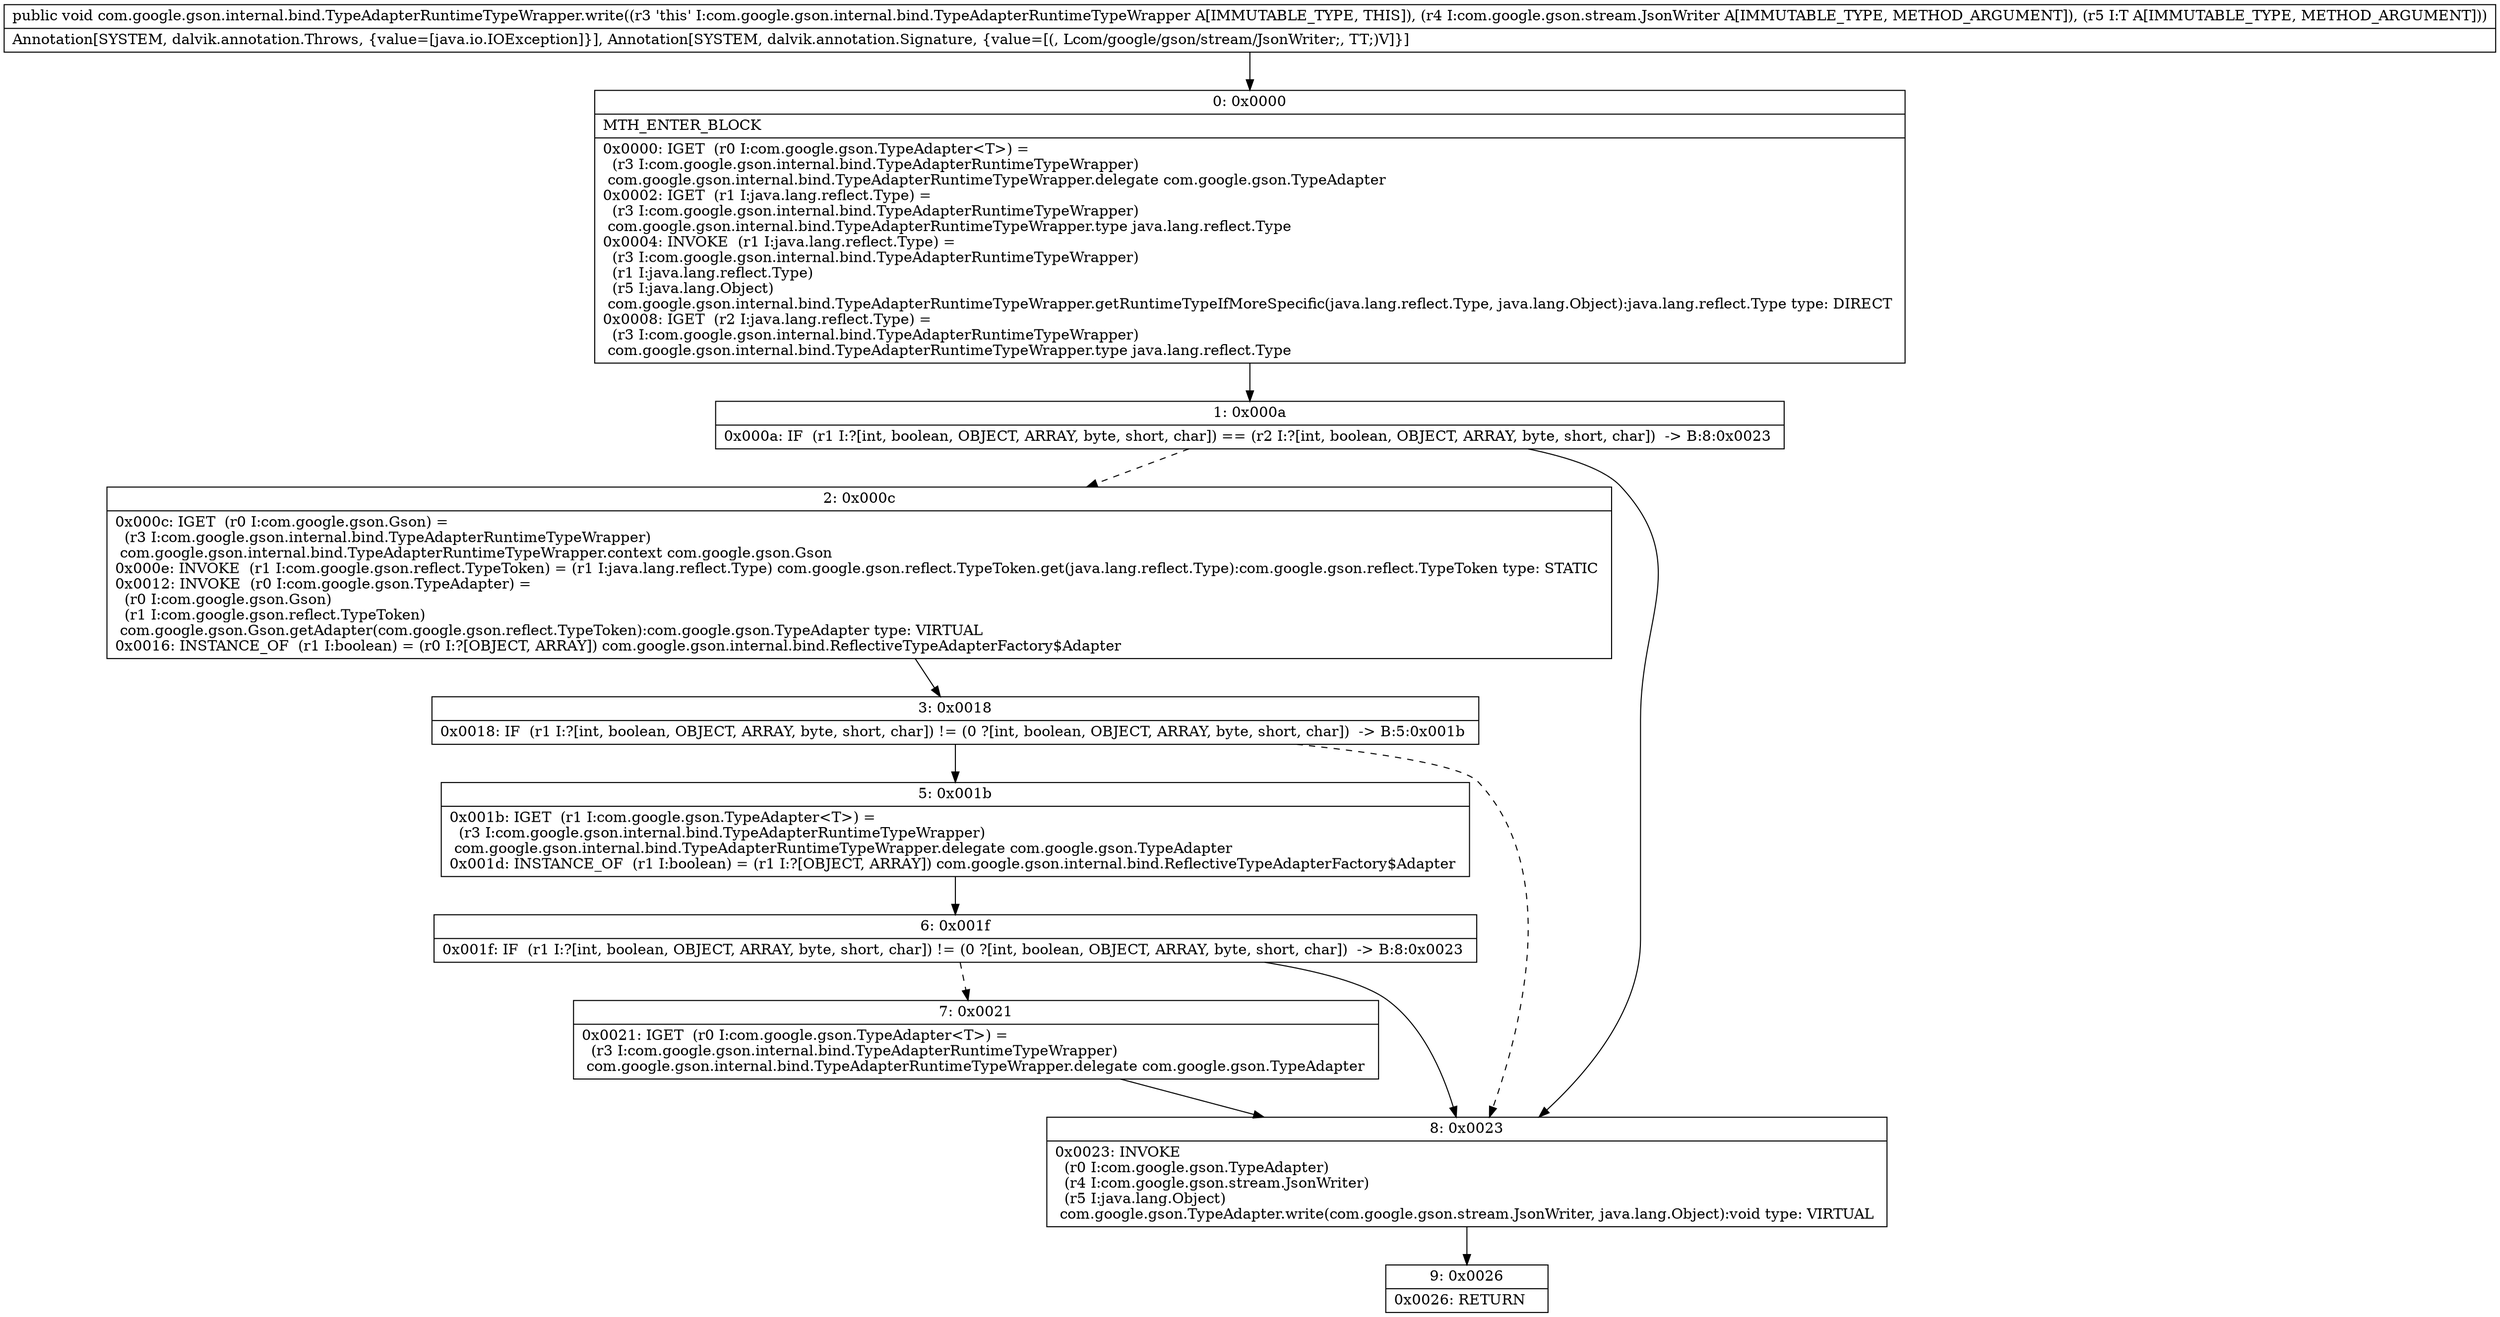 digraph "CFG forcom.google.gson.internal.bind.TypeAdapterRuntimeTypeWrapper.write(Lcom\/google\/gson\/stream\/JsonWriter;Ljava\/lang\/Object;)V" {
Node_0 [shape=record,label="{0\:\ 0x0000|MTH_ENTER_BLOCK\l|0x0000: IGET  (r0 I:com.google.gson.TypeAdapter\<T\>) = \l  (r3 I:com.google.gson.internal.bind.TypeAdapterRuntimeTypeWrapper)\l com.google.gson.internal.bind.TypeAdapterRuntimeTypeWrapper.delegate com.google.gson.TypeAdapter \l0x0002: IGET  (r1 I:java.lang.reflect.Type) = \l  (r3 I:com.google.gson.internal.bind.TypeAdapterRuntimeTypeWrapper)\l com.google.gson.internal.bind.TypeAdapterRuntimeTypeWrapper.type java.lang.reflect.Type \l0x0004: INVOKE  (r1 I:java.lang.reflect.Type) = \l  (r3 I:com.google.gson.internal.bind.TypeAdapterRuntimeTypeWrapper)\l  (r1 I:java.lang.reflect.Type)\l  (r5 I:java.lang.Object)\l com.google.gson.internal.bind.TypeAdapterRuntimeTypeWrapper.getRuntimeTypeIfMoreSpecific(java.lang.reflect.Type, java.lang.Object):java.lang.reflect.Type type: DIRECT \l0x0008: IGET  (r2 I:java.lang.reflect.Type) = \l  (r3 I:com.google.gson.internal.bind.TypeAdapterRuntimeTypeWrapper)\l com.google.gson.internal.bind.TypeAdapterRuntimeTypeWrapper.type java.lang.reflect.Type \l}"];
Node_1 [shape=record,label="{1\:\ 0x000a|0x000a: IF  (r1 I:?[int, boolean, OBJECT, ARRAY, byte, short, char]) == (r2 I:?[int, boolean, OBJECT, ARRAY, byte, short, char])  \-\> B:8:0x0023 \l}"];
Node_2 [shape=record,label="{2\:\ 0x000c|0x000c: IGET  (r0 I:com.google.gson.Gson) = \l  (r3 I:com.google.gson.internal.bind.TypeAdapterRuntimeTypeWrapper)\l com.google.gson.internal.bind.TypeAdapterRuntimeTypeWrapper.context com.google.gson.Gson \l0x000e: INVOKE  (r1 I:com.google.gson.reflect.TypeToken) = (r1 I:java.lang.reflect.Type) com.google.gson.reflect.TypeToken.get(java.lang.reflect.Type):com.google.gson.reflect.TypeToken type: STATIC \l0x0012: INVOKE  (r0 I:com.google.gson.TypeAdapter) = \l  (r0 I:com.google.gson.Gson)\l  (r1 I:com.google.gson.reflect.TypeToken)\l com.google.gson.Gson.getAdapter(com.google.gson.reflect.TypeToken):com.google.gson.TypeAdapter type: VIRTUAL \l0x0016: INSTANCE_OF  (r1 I:boolean) = (r0 I:?[OBJECT, ARRAY]) com.google.gson.internal.bind.ReflectiveTypeAdapterFactory$Adapter \l}"];
Node_3 [shape=record,label="{3\:\ 0x0018|0x0018: IF  (r1 I:?[int, boolean, OBJECT, ARRAY, byte, short, char]) != (0 ?[int, boolean, OBJECT, ARRAY, byte, short, char])  \-\> B:5:0x001b \l}"];
Node_5 [shape=record,label="{5\:\ 0x001b|0x001b: IGET  (r1 I:com.google.gson.TypeAdapter\<T\>) = \l  (r3 I:com.google.gson.internal.bind.TypeAdapterRuntimeTypeWrapper)\l com.google.gson.internal.bind.TypeAdapterRuntimeTypeWrapper.delegate com.google.gson.TypeAdapter \l0x001d: INSTANCE_OF  (r1 I:boolean) = (r1 I:?[OBJECT, ARRAY]) com.google.gson.internal.bind.ReflectiveTypeAdapterFactory$Adapter \l}"];
Node_6 [shape=record,label="{6\:\ 0x001f|0x001f: IF  (r1 I:?[int, boolean, OBJECT, ARRAY, byte, short, char]) != (0 ?[int, boolean, OBJECT, ARRAY, byte, short, char])  \-\> B:8:0x0023 \l}"];
Node_7 [shape=record,label="{7\:\ 0x0021|0x0021: IGET  (r0 I:com.google.gson.TypeAdapter\<T\>) = \l  (r3 I:com.google.gson.internal.bind.TypeAdapterRuntimeTypeWrapper)\l com.google.gson.internal.bind.TypeAdapterRuntimeTypeWrapper.delegate com.google.gson.TypeAdapter \l}"];
Node_8 [shape=record,label="{8\:\ 0x0023|0x0023: INVOKE  \l  (r0 I:com.google.gson.TypeAdapter)\l  (r4 I:com.google.gson.stream.JsonWriter)\l  (r5 I:java.lang.Object)\l com.google.gson.TypeAdapter.write(com.google.gson.stream.JsonWriter, java.lang.Object):void type: VIRTUAL \l}"];
Node_9 [shape=record,label="{9\:\ 0x0026|0x0026: RETURN   \l}"];
MethodNode[shape=record,label="{public void com.google.gson.internal.bind.TypeAdapterRuntimeTypeWrapper.write((r3 'this' I:com.google.gson.internal.bind.TypeAdapterRuntimeTypeWrapper A[IMMUTABLE_TYPE, THIS]), (r4 I:com.google.gson.stream.JsonWriter A[IMMUTABLE_TYPE, METHOD_ARGUMENT]), (r5 I:T A[IMMUTABLE_TYPE, METHOD_ARGUMENT]))  | Annotation[SYSTEM, dalvik.annotation.Throws, \{value=[java.io.IOException]\}], Annotation[SYSTEM, dalvik.annotation.Signature, \{value=[(, Lcom\/google\/gson\/stream\/JsonWriter;, TT;)V]\}]\l}"];
MethodNode -> Node_0;
Node_0 -> Node_1;
Node_1 -> Node_2[style=dashed];
Node_1 -> Node_8;
Node_2 -> Node_3;
Node_3 -> Node_5;
Node_3 -> Node_8[style=dashed];
Node_5 -> Node_6;
Node_6 -> Node_7[style=dashed];
Node_6 -> Node_8;
Node_7 -> Node_8;
Node_8 -> Node_9;
}

